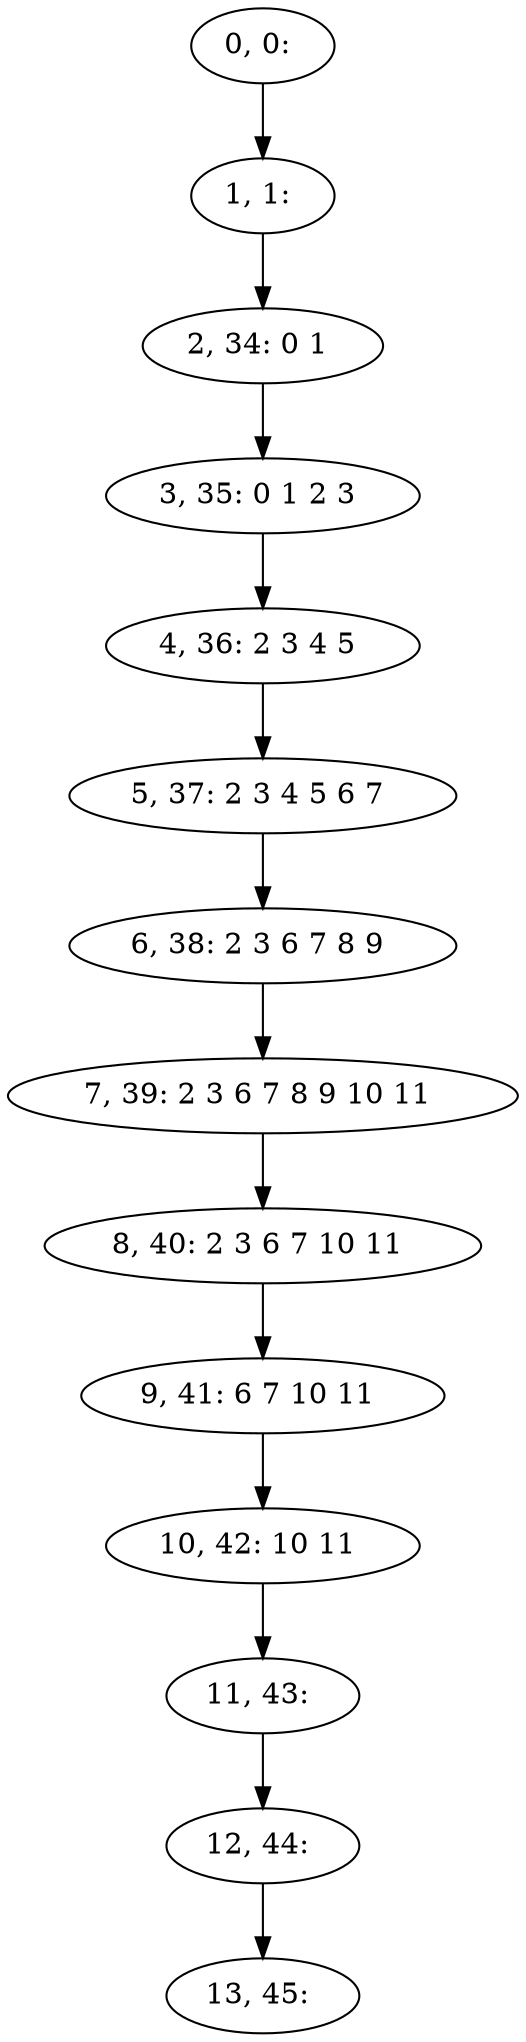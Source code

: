 digraph G {
0[label="0, 0: "];
1[label="1, 1: "];
2[label="2, 34: 0 1 "];
3[label="3, 35: 0 1 2 3 "];
4[label="4, 36: 2 3 4 5 "];
5[label="5, 37: 2 3 4 5 6 7 "];
6[label="6, 38: 2 3 6 7 8 9 "];
7[label="7, 39: 2 3 6 7 8 9 10 11 "];
8[label="8, 40: 2 3 6 7 10 11 "];
9[label="9, 41: 6 7 10 11 "];
10[label="10, 42: 10 11 "];
11[label="11, 43: "];
12[label="12, 44: "];
13[label="13, 45: "];
0->1 ;
1->2 ;
2->3 ;
3->4 ;
4->5 ;
5->6 ;
6->7 ;
7->8 ;
8->9 ;
9->10 ;
10->11 ;
11->12 ;
12->13 ;
}
